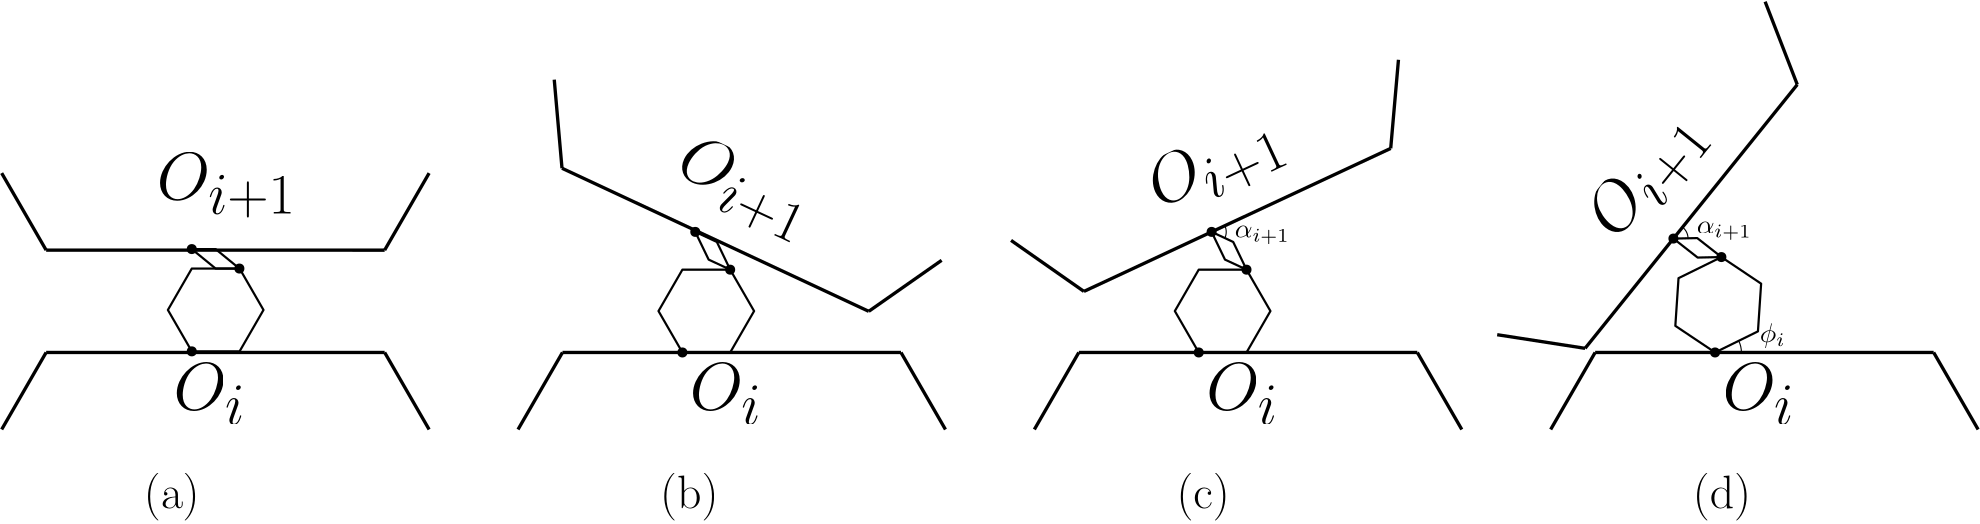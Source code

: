 <?xml version="1.0"?>
<!DOCTYPE ipe SYSTEM "ipe.dtd">
<ipe version="70107" creator="Ipe 7.2.2">
<info created="D:20160709162510" modified="D:20160903154932"/>
<ipestyle name="basic">
<symbol name="arrow/arc(spx)">
<path stroke="sym-stroke" fill="sym-stroke" pen="sym-pen">
0 0 m
-1 0.333 l
-1 -0.333 l
h
</path>
</symbol>
<symbol name="arrow/farc(spx)">
<path stroke="sym-stroke" fill="white" pen="sym-pen">
0 0 m
-1 0.333 l
-1 -0.333 l
h
</path>
</symbol>
<symbol name="arrow/ptarc(spx)">
<path stroke="sym-stroke" fill="sym-stroke" pen="sym-pen">
0 0 m
-1 0.333 l
-0.8 0 l
-1 -0.333 l
h
</path>
</symbol>
<symbol name="arrow/fptarc(spx)">
<path stroke="sym-stroke" fill="white" pen="sym-pen">
0 0 m
-1 0.333 l
-0.8 0 l
-1 -0.333 l
h
</path>
</symbol>
<symbol name="mark/circle(sx)" transformations="translations">
<path fill="sym-stroke">
0.6 0 0 0.6 0 0 e
0.4 0 0 0.4 0 0 e
</path>
</symbol>
<symbol name="mark/disk(sx)" transformations="translations">
<path fill="sym-stroke">
0.6 0 0 0.6 0 0 e
</path>
</symbol>
<symbol name="mark/fdisk(sfx)" transformations="translations">
<group>
<path fill="sym-fill">
0.5 0 0 0.5 0 0 e
</path>
<path fill="sym-stroke" fillrule="eofill">
0.6 0 0 0.6 0 0 e
0.4 0 0 0.4 0 0 e
</path>
</group>
</symbol>
<symbol name="mark/box(sx)" transformations="translations">
<path fill="sym-stroke" fillrule="eofill">
-0.6 -0.6 m
0.6 -0.6 l
0.6 0.6 l
-0.6 0.6 l
h
-0.4 -0.4 m
0.4 -0.4 l
0.4 0.4 l
-0.4 0.4 l
h
</path>
</symbol>
<symbol name="mark/square(sx)" transformations="translations">
<path fill="sym-stroke">
-0.6 -0.6 m
0.6 -0.6 l
0.6 0.6 l
-0.6 0.6 l
h
</path>
</symbol>
<symbol name="mark/fsquare(sfx)" transformations="translations">
<group>
<path fill="sym-fill">
-0.5 -0.5 m
0.5 -0.5 l
0.5 0.5 l
-0.5 0.5 l
h
</path>
<path fill="sym-stroke" fillrule="eofill">
-0.6 -0.6 m
0.6 -0.6 l
0.6 0.6 l
-0.6 0.6 l
h
-0.4 -0.4 m
0.4 -0.4 l
0.4 0.4 l
-0.4 0.4 l
h
</path>
</group>
</symbol>
<symbol name="mark/cross(sx)" transformations="translations">
<group>
<path fill="sym-stroke">
-0.43 -0.57 m
0.57 0.43 l
0.43 0.57 l
-0.57 -0.43 l
h
</path>
<path fill="sym-stroke">
-0.43 0.57 m
0.57 -0.43 l
0.43 -0.57 l
-0.57 0.43 l
h
</path>
</group>
</symbol>
<symbol name="arrow/fnormal(spx)">
<path stroke="sym-stroke" fill="white" pen="sym-pen">
0 0 m
-1 0.333 l
-1 -0.333 l
h
</path>
</symbol>
<symbol name="arrow/pointed(spx)">
<path stroke="sym-stroke" fill="sym-stroke" pen="sym-pen">
0 0 m
-1 0.333 l
-0.8 0 l
-1 -0.333 l
h
</path>
</symbol>
<symbol name="arrow/fpointed(spx)">
<path stroke="sym-stroke" fill="white" pen="sym-pen">
0 0 m
-1 0.333 l
-0.8 0 l
-1 -0.333 l
h
</path>
</symbol>
<symbol name="arrow/linear(spx)">
<path stroke="sym-stroke" pen="sym-pen">
-1 0.333 m
0 0 l
-1 -0.333 l
</path>
</symbol>
<symbol name="arrow/fdouble(spx)">
<path stroke="sym-stroke" fill="white" pen="sym-pen">
0 0 m
-1 0.333 l
-1 -0.333 l
h
-1 0 m
-2 0.333 l
-2 -0.333 l
h
</path>
</symbol>
<symbol name="arrow/double(spx)">
<path stroke="sym-stroke" fill="sym-stroke" pen="sym-pen">
0 0 m
-1 0.333 l
-1 -0.333 l
h
-1 0 m
-2 0.333 l
-2 -0.333 l
h
</path>
</symbol>
<pen name="heavier" value="0.8"/>
<pen name="fat" value="1.2"/>
<pen name="ultrafat" value="2"/>
<symbolsize name="large" value="5"/>
<symbolsize name="small" value="2"/>
<symbolsize name="tiny" value="1.1"/>
<arrowsize name="large" value="10"/>
<arrowsize name="small" value="5"/>
<arrowsize name="tiny" value="3"/>
<color name="red" value="1 0 0"/>
<color name="green" value="0 1 0"/>
<color name="blue" value="0 0 1"/>
<color name="yellow" value="1 1 0"/>
<color name="orange" value="1 0.647 0"/>
<color name="gold" value="1 0.843 0"/>
<color name="purple" value="0.627 0.125 0.941"/>
<color name="gray" value="0.745"/>
<color name="brown" value="0.647 0.165 0.165"/>
<color name="navy" value="0 0 0.502"/>
<color name="pink" value="1 0.753 0.796"/>
<color name="seagreen" value="0.18 0.545 0.341"/>
<color name="turquoise" value="0.251 0.878 0.816"/>
<color name="violet" value="0.933 0.51 0.933"/>
<color name="darkblue" value="0 0 0.545"/>
<color name="darkcyan" value="0 0.545 0.545"/>
<color name="darkgray" value="0.663"/>
<color name="darkgreen" value="0 0.392 0"/>
<color name="darkmagenta" value="0.545 0 0.545"/>
<color name="darkorange" value="1 0.549 0"/>
<color name="darkred" value="0.545 0 0"/>
<color name="lightblue" value="0.678 0.847 0.902"/>
<color name="lightcyan" value="0.878 1 1"/>
<color name="lightgray" value="0.827"/>
<color name="lightgreen" value="0.565 0.933 0.565"/>
<color name="lightyellow" value="1 1 0.878"/>
<dashstyle name="dashed" value="[4] 0"/>
<dashstyle name="dotted" value="[1 3] 0"/>
<dashstyle name="dash dotted" value="[4 2 1 2] 0"/>
<dashstyle name="dash dot dotted" value="[4 2 1 2 1 2] 0"/>
<textsize name="large" value="\large"/>
<textsize name="Large" value="\Large"/>
<textsize name="LARGE" value="\LARGE"/>
<textsize name="huge" value="\huge"/>
<textsize name="Huge" value="\Huge"/>
<textsize name="small" value="\small"/>
<textsize name="footnote" value="\footnotesize"/>
<textsize name="tiny" value="\tiny"/>
<textstyle name="center" begin="\begin{center}" end="\end{center}"/>
<textstyle name="itemize" begin="\begin{itemize}" end="\end{itemize}"/>
<textstyle name="item" begin="\begin{itemize}\item{}" end="\end{itemize}"/>
<gridsize name="4 pts" value="4"/>
<gridsize name="8 pts (~3 mm)" value="8"/>
<gridsize name="16 pts (~6 mm)" value="16"/>
<gridsize name="32 pts (~12 mm)" value="32"/>
<gridsize name="10 pts (~3.5 mm)" value="10"/>
<gridsize name="20 pts (~7 mm)" value="20"/>
<gridsize name="14 pts (~5 mm)" value="14"/>
<gridsize name="28 pts (~10 mm)" value="28"/>
<gridsize name="56 pts (~20 mm)" value="56"/>
<anglesize name="90 deg" value="90"/>
<anglesize name="60 deg" value="60"/>
<anglesize name="45 deg" value="45"/>
<anglesize name="30 deg" value="30"/>
<anglesize name="22.5 deg" value="22.5"/>
<opacity name="10%" value="0.1"/>
<opacity name="30%" value="0.3"/>
<opacity name="50%" value="0.5"/>
<opacity name="75%" value="0.75"/>
<tiling name="falling" angle="-60" step="4" width="1"/>
<tiling name="rising" angle="30" step="4" width="1"/>
</ipestyle>
<ipestyle name="bigpaper">
<layout paper="10000 6000" origin="0 0" frame="10000 6000"/>
<titlestyle pos="10 10" size="LARGE" color="title"  valign="baseline"/>
</ipestyle>
<page>
<layer name="alpha"/>
<view layers="alpha" active="alpha"/>
<path layer="alpha" matrix="0.141213 0 0 0.141213 4718.08 2809.22" stroke="black" pen="heavier">
5369.85 3072 m
5308.93 3177.53 l
5187.07 3177.53 l
5126.15 3072 l
5187.07 2966.47 l
5308.93 2966.47 l
h
</path>
<path matrix="1 0 0 1 1508.27 50.59" stroke="black" pen="heavier">
3942.29 3214.35 m
3950.87 3207.34 l
3959.43 3207.34 l
3950.87 3214.35 l
3942.29 3214.35 l
</path>
<use matrix="1 0 0 1 1508.27 50.59" name="mark/disk(sx)" pos="3942.29 3214.35" size="normal" stroke="black"/>
<use matrix="1 0 0 1 1508.21 50.59" name="mark/disk(sx)" pos="3959.49 3207.34" size="normal" stroke="black"/>
<text matrix="1 0 0 1 1516.13 150.208" transformations="translations" pos="3927.84 3056.81" stroke="black" type="label" width="25.948" height="16.936" depth="5.01" valign="baseline" size="Huge">$O_i$</text>
<text matrix="1 0 0 1 1510.07 225.925" transformations="translations" pos="3927.84 3056.81" stroke="black" type="label" width="50.298" height="16.938" depth="6.32" valign="baseline" size="Huge">$O_{i+1}$</text>
<text matrix="1 0 0 1 313.268 195.54" transformations="translations" pos="5120 2976" stroke="black" type="label" width="20.088" height="12.896" depth="4.29" valign="baseline" size="LARGE">(a)</text>
<path matrix="1 0 0 1 316.91 2.2" stroke="black" pen="fat">
5081.22 3262.36 m
5065.21 3290.09 l
</path>
<path matrix="1 0 0 1 454.78 -62.36" stroke="black" pen="fat">
5081.22 3262.36 m
5065.21 3290.09 l
</path>
<path matrix="0.5 -0.866025 0.866025 0.5 16.223 5969.29" stroke="black" pen="fat">
5081.22 3262.36 m
5065.21 3290.09 l
</path>
<path matrix="0.5 -0.866025 0.866025 0.5 154.093 6033.84" stroke="black" pen="fat">
5081.22 3262.36 m
5065.21 3290.09 l
</path>
<path matrix="1 0 0 1 316.91 2.2" stroke="black" pen="fat">
5081.22 3262.36 m
5203.08 3262.35 l
</path>
<path matrix="1 0 0 1 316.91 2.2" stroke="black" pen="fat">
5081.22 3225.53 m
5203.08 3225.53 l
</path>
<path matrix="0.141213 0 0 0.141213 4894.7 2808.82" stroke="black" pen="heavier">
5369.85 3072 m
5308.93 3177.53 l
5187.07 3177.53 l
5126.15 3072 l
5187.07 2966.47 l
5308.93 2966.47 l
h
</path>
<path matrix="0.906308 -0.422618 0.422618 0.906308 700.449 2024.02" stroke="black" pen="heavier">
3942.29 3214.35 m
3950.87 3207.34 l
3959.43 3207.34 l
3950.87 3214.35 l
3942.29 3214.35 l
</path>
<use matrix="1 0 0 1 1689.53 56.779" name="mark/disk(sx)" pos="3942.29 3214.35" size="normal" stroke="black"/>
<use matrix="1 0 0 1 1684.89 50.1891" name="mark/disk(sx)" pos="3959.49 3207.34" size="normal" stroke="black"/>
<text matrix="1 0 0 1 1702.01 150.202" transformations="translations" pos="3927.84 3056.81" stroke="black" type="label" width="25.948" height="16.936" depth="5.01" valign="baseline" size="Huge">$O_i$</text>
<text matrix="0.906308 -0.422618 0.422618 0.906308 772.424 2181.89" transformations="rigid" pos="3927.84 3056.81" stroke="black" type="label" width="50.298" height="16.938" depth="6.32" valign="baseline" size="Huge">$O_{i+1}$</text>
<text matrix="1 0 0 1 499.15 195.534" transformations="translations" pos="5120 2976" stroke="black" type="label" width="20.988" height="12.896" depth="4.29" valign="baseline" size="LARGE">(b)</text>
<path matrix="0.906308 -0.422618 0.422618 0.906308 -400.045 2484.75" stroke="black" pen="fat">
5081.22 3262.36 m
5065.21 3290.09 l
</path>
<path matrix="1 0 0 1 640.662 -62.3664" stroke="black" pen="fat">
5081.22 3262.36 m
5065.21 3290.09 l
</path>
<path matrix="0.5 -0.866025 0.866025 0.5 202.105 5969.28" stroke="black" pen="fat">
5081.22 3262.36 m
5065.21 3290.09 l
</path>
<path matrix="0.0871559 -0.996194 0.996194 0.0871559 2001.47 8020.08" stroke="black" pen="fat">
5081.22 3262.36 m
5065.21 3290.09 l
</path>
<path matrix="0.906308 -0.422618 0.422618 0.906308 -400.045 2484.75" stroke="black" pen="fat">
5081.22 3262.36 m
5203.08 3262.35 l
</path>
<path matrix="1 0 0 1 502.792 2.19355" stroke="black" pen="fat">
5081.22 3225.53 m
5203.08 3225.53 l
</path>
<path matrix="0.141213 0 0 0.141213 5080.58 2808.82" stroke="black" pen="heavier">
5369.85 3072 m
5308.93 3177.53 l
5187.07 3177.53 l
5126.15 3072 l
5187.07 2966.47 l
5308.93 2966.47 l
h
</path>
<path matrix="0.906308 -0.422618 0.422618 0.906308 886.329 2024.02" stroke="black" pen="heavier">
3942.29 3214.35 m
3950.87 3207.34 l
3959.43 3207.34 l
3950.87 3214.35 l
3942.29 3214.35 l
</path>
<use matrix="1 0 0 1 1875.41 56.779" name="mark/disk(sx)" pos="3942.29 3214.35" size="normal" stroke="black"/>
<use matrix="1 0 0 1 1870.77 50.1891" name="mark/disk(sx)" pos="3959.49 3207.34" size="normal" stroke="black"/>
<text matrix="1 0 0 1 1887.89 150.202" transformations="translations" pos="3927.84 3056.81" stroke="black" type="label" width="25.948" height="16.936" depth="5.01" valign="baseline" size="Huge">$O_i$</text>
<text matrix="0.906308 0.422619 -0.422619 0.906308 3530.97 -1150.93" transformations="rigid" pos="3927.84 3056.81" stroke="black" type="label" width="50.298" height="16.938" depth="6.32" valign="baseline" size="Huge">$O_{i+1}$</text>
<text matrix="1 0 0 1 685.03 195.534" transformations="translations" pos="5120 2976" stroke="black" type="label" width="19.189" height="12.896" depth="4.29" valign="baseline" size="LARGE">(c)</text>
<path matrix="0.906308 0.422619 -0.422619 0.906308 2545.31 -1854.42" stroke="black" pen="fat">
5081.22 3262.36 m
5065.21 3290.09 l
</path>
<path matrix="1 0 0 1 826.542 -62.3664" stroke="black" pen="fat">
5081.22 3262.36 m
5065.21 3290.09 l
</path>
<path matrix="0.5 -0.866025 0.866025 0.5 387.985 5969.28" stroke="black" pen="fat">
5081.22 3262.36 m
5065.21 3290.09 l
</path>
<path matrix="0.819152 -0.573576 0.573576 0.819152 -151.33 3543.29" stroke="black" pen="fat">
5081.22 3262.36 m
5065.21 3290.09 l
</path>
<path matrix="0.906308 0.422619 -0.422619 0.906308 2545.31 -1854.42" stroke="black" pen="fat">
5081.22 3262.36 m
5203.08 3262.35 l
</path>
<path matrix="1 0 0 1 688.672 2.19355" stroke="black" pen="fat">
5081.22 3225.53 m
5203.08 3225.53 l
</path>
<text matrix="1 0 0 1 -5.91528 -2.32013" transformations="translations" pos="5831.94 3271.41" stroke="black" type="label" width="19.777" height="4.294" depth="2.32" valign="baseline">$\alpha_{i+1}$</text>
<path matrix="1 0 0 1 -6.12 0" stroke="black">
5828.59 3273.35 m
5.26172 0 0 -5.26172 5823.82 3271.13 5828.59 3268.9 a
</path>
<use name="mark/disk(sx)" pos="5450.56 3228.12" size="normal" stroke="black"/>
<use name="mark/disk(sx)" pos="5627.18 3227.72" size="normal" stroke="black"/>
<use matrix="1 0 0 1 -6.12 0" name="mark/disk(sx)" pos="5819.18 3227.72" size="normal" stroke="black"/>
<path matrix="0.126718 0.0623187 -0.0623187 0.126718 5526.51 2528.57" stroke="black" pen="heavier">
5369.85 3072 m
5308.93 3177.53 l
5187.07 3177.53 l
5126.15 3072 l
5187.07 2966.47 l
5308.93 2966.47 l
h
</path>
<path matrix="0.999785 0.0207244 -0.0207244 0.999785 2109.12 -26.6402" stroke="black" pen="heavier">
3942.29 3214.35 m
3950.87 3207.34 l
3959.43 3207.34 l
3950.87 3214.35 l
3942.29 3214.35 l
</path>
<use matrix="0.897355 0.44131 -0.44131 0.897355 3864.84 -1355.46" name="mark/disk(sx)" pos="3942.29 3214.35" size="normal" stroke="black"/>
<use matrix="0.897355 0.44131 -0.44131 0.897355 3863.58 -1363.42" name="mark/disk(sx)" pos="3959.49 3207.34" size="normal" stroke="black"/>
<text matrix="1 0 0 1 2073.78 150.207" transformations="translations" pos="3927.84 3056.81" stroke="black" type="label" width="25.948" height="16.936" depth="5.01" valign="baseline" size="Huge">$O_i$</text>
<text matrix="0.626774 0.779202 -0.779202 0.626774 5883.44 -1708.59" transformations="rigid" pos="3927.84 3056.81" stroke="black" type="label" width="50.298" height="16.938" depth="6.32" valign="baseline" size="Huge">$O_{i+1}$</text>
<text matrix="1 0 0 1 870.911 195.539" transformations="translations" pos="5120 2976" stroke="black" type="label" width="20.988" height="12.896" depth="4.29" valign="baseline" size="LARGE">(d)</text>
<path matrix="0.626774 0.779202 -0.779202 0.626774 5309.41 -2774.85" stroke="black" pen="fat">
5081.22 3262.36 m
5065.21 3290.09 l
</path>
<path matrix="1 0 0 1 1012.42 -62.3616" stroke="black" pen="fat">
5081.22 3262.36 m
5065.21 3290.09 l
</path>
<path matrix="0.5 -0.866025 0.866025 0.5 573.865 5969.28" stroke="black" pen="fat">
5081.22 3262.36 m
5065.21 3290.09 l
</path>
<path matrix="0.988195 -0.153201 0.153201 0.988195 507.505 878.755" stroke="black" pen="fat">
5081.22 3262.36 m
5065.21 3290.09 l
</path>
<path matrix="0.626774 0.779202 -0.779202 0.626774 5309.41 -2774.85" stroke="black" pen="fat">
5081.22 3262.36 m
5203.08 3262.35 l
</path>
<path matrix="1 0 0 1 874.553 2.19845" stroke="black" pen="fat">
5081.22 3225.53 m
5203.08 3225.53 l
</path>
<text matrix="0.897355 0.44131 -0.44131 0.897355 2202.7 -2238.74" transformations="translations" pos="5831.94 3271.41" stroke="black" type="label" width="19.777" height="4.294" depth="2.32" valign="baseline">$\alpha_{i+1}$</text>
<path matrix="0.897355 0.44131 -0.44131 0.897355 2201.5 -2236.75" stroke="black">
5828.59 3273.35 m
5.26172 0 0 -5.26172 5823.82 3271.13 5828.59 3268.9 a
</path>
<use matrix="1 0 0 1 179.761 0.0044495" name="mark/disk(sx)" pos="5819.18 3227.72" size="normal" stroke="black"/>
<path matrix="1 0 0 1 371.761 177.987" stroke="black">
5635.69 3053.92 m
9.47659 0 0 -9.47659 5627.19 3049.74 5636.66 3049.74 a
</path>
<text matrix="1 0 0 1 368.248 176.695" transformations="translations" pos="5646.78 3054.72" stroke="black" type="label" width="9.253" height="6.926" depth="1.93" valign="baseline">$\phi_i$</text>
</page>
</ipe>
